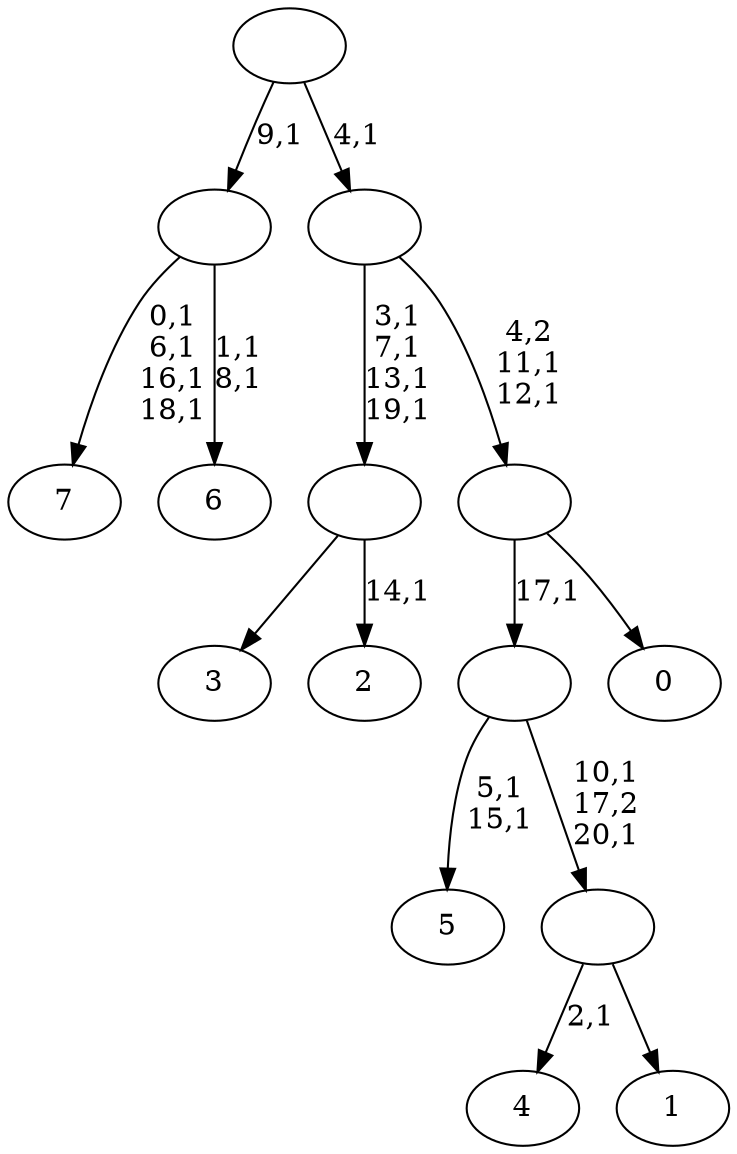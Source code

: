 digraph T {
	29 [label="7"]
	24 [label="6"]
	21 [label=""]
	20 [label="5"]
	17 [label="4"]
	15 [label="3"]
	14 [label="2"]
	12 [label=""]
	8 [label="1"]
	7 [label=""]
	5 [label=""]
	4 [label="0"]
	3 [label=""]
	1 [label=""]
	0 [label=""]
	21 -> 24 [label="1,1\n8,1"]
	21 -> 29 [label="0,1\n6,1\n16,1\n18,1"]
	12 -> 14 [label="14,1"]
	12 -> 15 [label=""]
	7 -> 17 [label="2,1"]
	7 -> 8 [label=""]
	5 -> 7 [label="10,1\n17,2\n20,1"]
	5 -> 20 [label="5,1\n15,1"]
	3 -> 5 [label="17,1"]
	3 -> 4 [label=""]
	1 -> 3 [label="4,2\n11,1\n12,1"]
	1 -> 12 [label="3,1\n7,1\n13,1\n19,1"]
	0 -> 21 [label="9,1"]
	0 -> 1 [label="4,1"]
}
